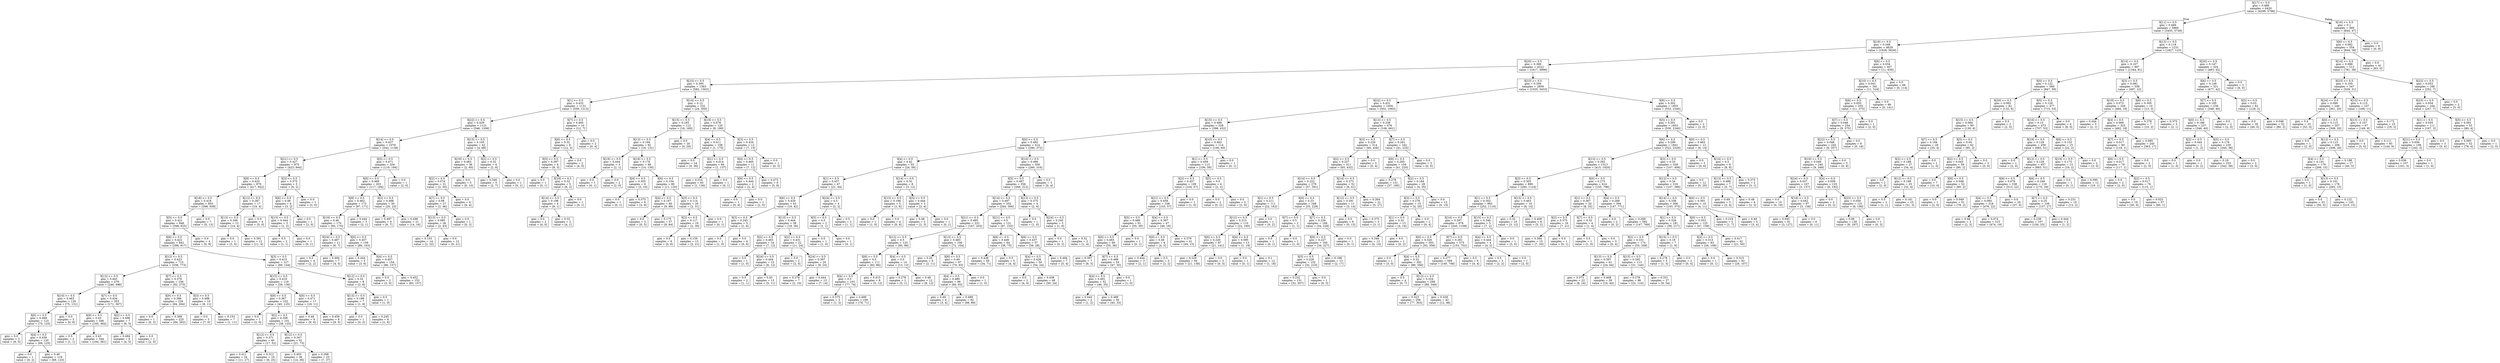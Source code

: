 digraph Tree {
node [shape=box] ;
0 [label="X[17] <= 0.5\ngini = 0.489\nsamples = 6420\nvalue = [4299, 5796]"] ;
1 [label="X[11] <= 0.5\ngini = 0.469\nsamples = 5860\nvalue = [3455, 5749]"] ;
0 -> 1 [labeldistance=2.5, labelangle=45, headlabel="True"] ;
2 [label="X[16] <= 0.5\ngini = 0.348\nsamples = 4629\nvalue = [1628, 5626]"] ;
1 -> 2 ;
3 [label="X[20] <= 0.5\ngini = 0.369\nsamples = 4222\nvalue = [1617, 4996]"] ;
2 -> 3 ;
4 [label="X[23] <= 0.5\ngini = 0.395\nsamples = 1363\nvalue = [582, 1563]"] ;
3 -> 4 ;
5 [label="X[1] <= 0.5\ngini = 0.432\nsamples = 1131\nvalue = [558, 1213]"] ;
4 -> 5 ;
6 [label="X[22] <= 0.5\ngini = 0.429\nsamples = 1121\nvalue = [546, 1206]"] ;
5 -> 6 ;
7 [label="X[14] <= 0.5\ngini = 0.437\nsamples = 1079\nvalue = [542, 1138]"] ;
6 -> 7 ;
8 [label="X[21] <= 0.5\ngini = 0.427\nsamples = 875\nvalue = [423, 944]"] ;
7 -> 8 ;
9 [label="X[8] <= 0.5\ngini = 0.425\nsamples = 870\nvalue = [417, 942]"] ;
8 -> 9 ;
10 [label="X[18] <= 0.5\ngini = 0.418\nsamples = 853\nvalue = [398, 938]"] ;
9 -> 10 ;
11 [label="X[5] <= 0.5\ngini = 0.421\nsamples = 846\nvalue = [398, 925]"] ;
10 -> 11 ;
12 [label="X[6] <= 0.5\ngini = 0.422\nsamples = 842\nvalue = [398, 917]"] ;
11 -> 12 ;
13 [label="X[12] <= 0.5\ngini = 0.423\nsamples = 715\nvalue = [338, 773]"] ;
12 -> 13 ;
14 [label="X[13] <= 0.5\ngini = 0.443\nsamples = 479\nvalue = [246, 498]"] ;
13 -> 14 ;
15 [label="X[10] <= 0.5\ngini = 0.463\nsamples = 126\nvalue = [75, 131]"] ;
14 -> 15 ;
16 [label="X[0] <= 0.5\ngini = 0.469\nsamples = 123\nvalue = [75, 125]"] ;
15 -> 16 ;
17 [label="gini = 0.0\nsamples = 3\nvalue = [6, 0]"] ;
16 -> 17 ;
18 [label="X[4] <= 0.5\ngini = 0.458\nsamples = 120\nvalue = [69, 125]"] ;
16 -> 18 ;
19 [label="gini = 0.0\nsamples = 1\nvalue = [0, 2]"] ;
18 -> 19 ;
20 [label="gini = 0.46\nsamples = 119\nvalue = [69, 123]"] ;
18 -> 20 ;
21 [label="gini = 0.0\nsamples = 3\nvalue = [0, 6]"] ;
15 -> 21 ;
22 [label="X[7] <= 0.5\ngini = 0.434\nsamples = 353\nvalue = [171, 367]"] ;
14 -> 22 ;
23 [label="X[9] <= 0.5\ngini = 0.43\nsamples = 346\nvalue = [165, 362]"] ;
22 -> 23 ;
24 [label="gini = 0.5\nsamples = 2\nvalue = [1, 1]"] ;
23 -> 24 ;
25 [label="gini = 0.43\nsamples = 344\nvalue = [164, 361]"] ;
23 -> 25 ;
26 [label="X[2] <= 0.5\ngini = 0.496\nsamples = 7\nvalue = [6, 5]"] ;
22 -> 26 ;
27 [label="gini = 0.494\nsamples = 6\nvalue = [4, 5]"] ;
26 -> 27 ;
28 [label="gini = 0.0\nsamples = 1\nvalue = [2, 0]"] ;
26 -> 28 ;
29 [label="X[7] <= 0.5\ngini = 0.376\nsamples = 236\nvalue = [92, 275]"] ;
13 -> 29 ;
30 [label="X[9] <= 0.5\ngini = 0.366\nsamples = 226\nvalue = [84, 264]"] ;
29 -> 30 ;
31 [label="gini = 0.0\nsamples = 1\nvalue = [0, 2]"] ;
30 -> 31 ;
32 [label="gini = 0.368\nsamples = 225\nvalue = [84, 262]"] ;
30 -> 32 ;
33 [label="X[3] <= 0.5\ngini = 0.488\nsamples = 10\nvalue = [8, 11]"] ;
29 -> 33 ;
34 [label="gini = 0.0\nsamples = 3\nvalue = [7, 0]"] ;
33 -> 34 ;
35 [label="gini = 0.153\nsamples = 7\nvalue = [1, 11]"] ;
33 -> 35 ;
36 [label="X[3] <= 0.5\ngini = 0.415\nsamples = 127\nvalue = [60, 144]"] ;
12 -> 36 ;
37 [label="X[15] <= 0.5\ngini = 0.419\nsamples = 119\nvalue = [58, 136]"] ;
36 -> 37 ;
38 [label="X[9] <= 0.5\ngini = 0.367\nsamples = 102\nvalue = [40, 125]"] ;
37 -> 38 ;
39 [label="gini = 0.0\nsamples = 1\nvalue = [2, 0]"] ;
38 -> 39 ;
40 [label="X[2] <= 0.5\ngini = 0.358\nsamples = 101\nvalue = [38, 125]"] ;
38 -> 40 ;
41 [label="X[12] <= 0.5\ngini = 0.371\nsamples = 40\nvalue = [17, 52]"] ;
40 -> 41 ;
42 [label="gini = 0.411\nsamples = 24\nvalue = [11, 27]"] ;
41 -> 42 ;
43 [label="gini = 0.312\nsamples = 16\nvalue = [6, 25]"] ;
41 -> 43 ;
44 [label="X[12] <= 0.5\ngini = 0.347\nsamples = 61\nvalue = [21, 73]"] ;
40 -> 44 ;
45 [label="gini = 0.403\nsamples = 36\nvalue = [14, 36]"] ;
44 -> 45 ;
46 [label="gini = 0.268\nsamples = 25\nvalue = [7, 37]"] ;
44 -> 46 ;
47 [label="X[0] <= 0.5\ngini = 0.471\nsamples = 17\nvalue = [18, 11]"] ;
37 -> 47 ;
48 [label="gini = 0.48\nsamples = 9\nvalue = [9, 6]"] ;
47 -> 48 ;
49 [label="gini = 0.459\nsamples = 8\nvalue = [9, 5]"] ;
47 -> 49 ;
50 [label="X[12] <= 0.5\ngini = 0.32\nsamples = 8\nvalue = [2, 8]"] ;
36 -> 50 ;
51 [label="X[13] <= 0.5\ngini = 0.198\nsamples = 7\nvalue = [1, 8]"] ;
50 -> 51 ;
52 [label="gini = 0.0\nsamples = 1\nvalue = [0, 2]"] ;
51 -> 52 ;
53 [label="gini = 0.245\nsamples = 6\nvalue = [1, 6]"] ;
51 -> 53 ;
54 [label="gini = 0.0\nsamples = 1\nvalue = [1, 0]"] ;
50 -> 54 ;
55 [label="gini = 0.0\nsamples = 4\nvalue = [0, 8]"] ;
11 -> 55 ;
56 [label="gini = 0.0\nsamples = 7\nvalue = [0, 13]"] ;
10 -> 56 ;
57 [label="X[12] <= 0.5\ngini = 0.287\nsamples = 17\nvalue = [19, 4]"] ;
9 -> 57 ;
58 [label="X[13] <= 0.5\ngini = 0.346\nsamples = 13\nvalue = [14, 4]"] ;
57 -> 58 ;
59 [label="gini = 0.0\nsamples = 1\nvalue = [3, 0]"] ;
58 -> 59 ;
60 [label="gini = 0.391\nsamples = 12\nvalue = [11, 4]"] ;
58 -> 60 ;
61 [label="gini = 0.0\nsamples = 4\nvalue = [5, 0]"] ;
57 -> 61 ;
62 [label="X[3] <= 0.5\ngini = 0.375\nsamples = 5\nvalue = [6, 2]"] ;
8 -> 62 ;
63 [label="X[6] <= 0.5\ngini = 0.48\nsamples = 4\nvalue = [3, 2]"] ;
62 -> 63 ;
64 [label="X[13] <= 0.5\ngini = 0.444\nsamples = 3\nvalue = [1, 2]"] ;
63 -> 64 ;
65 [label="gini = 0.5\nsamples = 2\nvalue = [1, 1]"] ;
64 -> 65 ;
66 [label="gini = 0.0\nsamples = 1\nvalue = [0, 1]"] ;
64 -> 66 ;
67 [label="gini = 0.0\nsamples = 1\nvalue = [2, 0]"] ;
63 -> 67 ;
68 [label="gini = 0.0\nsamples = 1\nvalue = [3, 0]"] ;
62 -> 68 ;
69 [label="X[5] <= 0.5\ngini = 0.471\nsamples = 204\nvalue = [119, 194]"] ;
7 -> 69 ;
70 [label="X[6] <= 0.5\ngini = 0.469\nsamples = 203\nvalue = [117, 194]"] ;
69 -> 70 ;
71 [label="X[8] <= 0.5\ngini = 0.462\nsamples = 173\nvalue = [97, 171]"] ;
70 -> 71 ;
72 [label="X[19] <= 0.5\ngini = 0.46\nsamples = 170\nvalue = [95, 170]"] ;
71 -> 72 ;
73 [label="X[24] <= 0.5\ngini = 0.497\nsamples = 11\nvalue = [6, 7]"] ;
72 -> 73 ;
74 [label="gini = 0.5\nsamples = 4\nvalue = [2, 2]"] ;
73 -> 74 ;
75 [label="gini = 0.494\nsamples = 7\nvalue = [4, 5]"] ;
73 -> 75 ;
76 [label="X[0] <= 0.5\ngini = 0.457\nsamples = 159\nvalue = [89, 163]"] ;
72 -> 76 ;
77 [label="gini = 0.444\nsamples = 5\nvalue = [3, 6]"] ;
76 -> 77 ;
78 [label="X[4] <= 0.5\ngini = 0.457\nsamples = 154\nvalue = [86, 157]"] ;
76 -> 78 ;
79 [label="gini = 0.0\nsamples = 2\nvalue = [3, 0]"] ;
78 -> 79 ;
80 [label="gini = 0.452\nsamples = 152\nvalue = [83, 157]"] ;
78 -> 80 ;
81 [label="gini = 0.444\nsamples = 3\nvalue = [2, 1]"] ;
71 -> 81 ;
82 [label="X[2] <= 0.5\ngini = 0.498\nsamples = 30\nvalue = [20, 23]"] ;
70 -> 82 ;
83 [label="gini = 0.497\nsamples = 9\nvalue = [6, 7]"] ;
82 -> 83 ;
84 [label="gini = 0.498\nsamples = 21\nvalue = [14, 16]"] ;
82 -> 84 ;
85 [label="gini = 0.0\nsamples = 1\nvalue = [2, 0]"] ;
69 -> 85 ;
86 [label="X[15] <= 0.5\ngini = 0.105\nsamples = 42\nvalue = [4, 68]"] ;
6 -> 86 ;
87 [label="X[19] <= 0.5\ngini = 0.062\nsamples = 36\nvalue = [2, 60]"] ;
86 -> 87 ;
88 [label="X[2] <= 0.5\ngini = 0.074\nsamples = 31\nvalue = [2, 50]"] ;
87 -> 88 ;
89 [label="X[7] <= 0.5\ngini = 0.08\nsamples = 27\nvalue = [2, 46]"] ;
88 -> 89 ;
90 [label="X[13] <= 0.5\ngini = 0.085\nsamples = 26\nvalue = [2, 43]"] ;
89 -> 90 ;
91 [label="gini = 0.153\nsamples = 14\nvalue = [2, 22]"] ;
90 -> 91 ;
92 [label="gini = 0.0\nsamples = 12\nvalue = [0, 21]"] ;
90 -> 92 ;
93 [label="gini = 0.0\nsamples = 1\nvalue = [0, 3]"] ;
89 -> 93 ;
94 [label="gini = 0.0\nsamples = 4\nvalue = [0, 4]"] ;
88 -> 94 ;
95 [label="gini = 0.0\nsamples = 5\nvalue = [0, 10]"] ;
87 -> 95 ;
96 [label="X[2] <= 0.5\ngini = 0.32\nsamples = 6\nvalue = [2, 8]"] ;
86 -> 96 ;
97 [label="gini = 0.346\nsamples = 5\nvalue = [2, 7]"] ;
96 -> 97 ;
98 [label="gini = 0.0\nsamples = 1\nvalue = [0, 1]"] ;
96 -> 98 ;
99 [label="X[7] <= 0.5\ngini = 0.465\nsamples = 10\nvalue = [12, 7]"] ;
5 -> 99 ;
100 [label="X[6] <= 0.5\ngini = 0.32\nsamples = 8\nvalue = [12, 3]"] ;
99 -> 100 ;
101 [label="X[5] <= 0.5\ngini = 0.397\nsamples = 6\nvalue = [8, 3]"] ;
100 -> 101 ;
102 [label="gini = 0.0\nsamples = 1\nvalue = [0, 1]"] ;
101 -> 102 ;
103 [label="X[18] <= 0.5\ngini = 0.32\nsamples = 5\nvalue = [8, 2]"] ;
101 -> 103 ;
104 [label="X[14] <= 0.5\ngini = 0.198\nsamples = 4\nvalue = [8, 1]"] ;
103 -> 104 ;
105 [label="gini = 0.0\nsamples = 2\nvalue = [4, 0]"] ;
104 -> 105 ;
106 [label="gini = 0.32\nsamples = 2\nvalue = [4, 1]"] ;
104 -> 106 ;
107 [label="gini = 0.0\nsamples = 1\nvalue = [0, 1]"] ;
103 -> 107 ;
108 [label="gini = 0.0\nsamples = 2\nvalue = [4, 0]"] ;
100 -> 108 ;
109 [label="gini = 0.0\nsamples = 2\nvalue = [0, 4]"] ;
99 -> 109 ;
110 [label="X[14] <= 0.5\ngini = 0.12\nsamples = 232\nvalue = [24, 350]"] ;
4 -> 110 ;
111 [label="X[15] <= 0.5\ngini = 0.165\nsamples = 112\nvalue = [16, 160]"] ;
110 -> 111 ;
112 [label="X[13] <= 0.5\ngini = 0.194\nsamples = 92\nvalue = [16, 131]"] ;
111 -> 112 ;
113 [label="X[19] <= 0.5\ngini = 0.444\nsamples = 3\nvalue = [2, 1]"] ;
112 -> 113 ;
114 [label="gini = 0.0\nsamples = 1\nvalue = [0, 1]"] ;
113 -> 114 ;
115 [label="gini = 0.0\nsamples = 2\nvalue = [2, 0]"] ;
113 -> 115 ;
116 [label="X[18] <= 0.5\ngini = 0.176\nsamples = 89\nvalue = [14, 130]"] ;
112 -> 116 ;
117 [label="X[4] <= 0.5\ngini = 0.355\nsamples = 9\nvalue = [3, 10]"] ;
116 -> 117 ;
118 [label="gini = 0.0\nsamples = 1\nvalue = [0, 1]"] ;
117 -> 118 ;
119 [label="gini = 0.375\nsamples = 8\nvalue = [3, 9]"] ;
117 -> 119 ;
120 [label="X[6] <= 0.5\ngini = 0.154\nsamples = 80\nvalue = [11, 120]"] ;
116 -> 120 ;
121 [label="X[4] <= 0.5\ngini = 0.167\nsamples = 60\nvalue = [9, 89]"] ;
120 -> 121 ;
122 [label="gini = 0.0\nsamples = 3\nvalue = [0, 5]"] ;
121 -> 122 ;
123 [label="gini = 0.175\nsamples = 57\nvalue = [9, 84]"] ;
121 -> 123 ;
124 [label="X[3] <= 0.5\ngini = 0.114\nsamples = 20\nvalue = [2, 31]"] ;
120 -> 124 ;
125 [label="X[2] <= 0.5\ngini = 0.117\nsamples = 19\nvalue = [2, 30]"] ;
124 -> 125 ;
126 [label="gini = 0.0\nsamples = 6\nvalue = [0, 9]"] ;
125 -> 126 ;
127 [label="gini = 0.159\nsamples = 13\nvalue = [2, 21]"] ;
125 -> 127 ;
128 [label="gini = 0.0\nsamples = 1\nvalue = [0, 1]"] ;
124 -> 128 ;
129 [label="gini = 0.0\nsamples = 20\nvalue = [0, 29]"] ;
111 -> 129 ;
130 [label="X[19] <= 0.5\ngini = 0.078\nsamples = 120\nvalue = [8, 190]"] ;
110 -> 130 ;
131 [label="X[4] <= 0.5\ngini = 0.011\nsamples = 108\nvalue = [1, 175]"] ;
130 -> 131 ;
132 [label="gini = 0.0\nsamples = 24\nvalue = [0, 38]"] ;
131 -> 132 ;
133 [label="X[1] <= 0.5\ngini = 0.014\nsamples = 84\nvalue = [1, 137]"] ;
131 -> 133 ;
134 [label="gini = 0.014\nsamples = 83\nvalue = [1, 136]"] ;
133 -> 134 ;
135 [label="gini = 0.0\nsamples = 1\nvalue = [0, 1]"] ;
133 -> 135 ;
136 [label="X[3] <= 0.5\ngini = 0.434\nsamples = 12\nvalue = [7, 15]"] ;
130 -> 136 ;
137 [label="X[4] <= 0.5\ngini = 0.465\nsamples = 11\nvalue = [7, 12]"] ;
136 -> 137 ;
138 [label="X[8] <= 0.5\ngini = 0.444\nsamples = 2\nvalue = [2, 4]"] ;
137 -> 138 ;
139 [label="gini = 0.0\nsamples = 1\nvalue = [0, 4]"] ;
138 -> 139 ;
140 [label="gini = 0.0\nsamples = 1\nvalue = [2, 0]"] ;
138 -> 140 ;
141 [label="gini = 0.473\nsamples = 9\nvalue = [5, 8]"] ;
137 -> 141 ;
142 [label="gini = 0.0\nsamples = 1\nvalue = [0, 3]"] ;
136 -> 142 ;
143 [label="X[23] <= 0.5\ngini = 0.356\nsamples = 2859\nvalue = [1035, 3433]"] ;
3 -> 143 ;
144 [label="X[22] <= 0.5\ngini = 0.431\nsamples = 1004\nvalue = [502, 1093]"] ;
143 -> 144 ;
145 [label="X[15] <= 0.5\ngini = 0.499\nsamples = 528\nvalue = [396, 432]"] ;
144 -> 145 ;
146 [label="X[0] <= 0.5\ngini = 0.492\nsamples = 414\nvalue = [290, 372]"] ;
145 -> 146 ;
147 [label="X[4] <= 0.5\ngini = 0.42\nsamples = 55\nvalue = [24, 56]"] ;
146 -> 147 ;
148 [label="X[1] <= 0.5\ngini = 0.437\nsamples = 47\nvalue = [21, 44]"] ;
147 -> 148 ;
149 [label="X[6] <= 0.5\ngini = 0.429\nsamples = 43\nvalue = [19, 42]"] ;
148 -> 149 ;
150 [label="X[3] <= 0.5\ngini = 0.245\nsamples = 5\nvalue = [1, 6]"] ;
149 -> 150 ;
151 [label="gini = 0.0\nsamples = 1\nvalue = [1, 0]"] ;
150 -> 151 ;
152 [label="gini = 0.0\nsamples = 4\nvalue = [0, 6]"] ;
150 -> 152 ;
153 [label="X[13] <= 0.5\ngini = 0.444\nsamples = 38\nvalue = [18, 36]"] ;
149 -> 153 ;
154 [label="X[2] <= 0.5\ngini = 0.465\nsamples = 16\nvalue = [7, 12]"] ;
153 -> 154 ;
155 [label="gini = 0.0\nsamples = 1\nvalue = [1, 0]"] ;
154 -> 155 ;
156 [label="X[24] <= 0.5\ngini = 0.444\nsamples = 15\nvalue = [6, 12]"] ;
154 -> 156 ;
157 [label="gini = 0.5\nsamples = 2\nvalue = [1, 1]"] ;
156 -> 157 ;
158 [label="gini = 0.43\nsamples = 13\nvalue = [5, 11]"] ;
156 -> 158 ;
159 [label="X[2] <= 0.5\ngini = 0.431\nsamples = 22\nvalue = [11, 24]"] ;
153 -> 159 ;
160 [label="gini = 0.0\nsamples = 2\nvalue = [2, 0]"] ;
159 -> 160 ;
161 [label="X[24] <= 0.5\ngini = 0.397\nsamples = 20\nvalue = [9, 24]"] ;
159 -> 161 ;
162 [label="gini = 0.278\nsamples = 7\nvalue = [2, 10]"] ;
161 -> 162 ;
163 [label="gini = 0.444\nsamples = 13\nvalue = [7, 14]"] ;
161 -> 163 ;
164 [label="X[24] <= 0.5\ngini = 0.5\nsamples = 4\nvalue = [2, 2]"] ;
148 -> 164 ;
165 [label="X[5] <= 0.5\ngini = 0.5\nsamples = 2\nvalue = [1, 1]"] ;
164 -> 165 ;
166 [label="gini = 0.0\nsamples = 1\nvalue = [1, 0]"] ;
165 -> 166 ;
167 [label="gini = 0.0\nsamples = 1\nvalue = [0, 1]"] ;
165 -> 167 ;
168 [label="gini = 0.5\nsamples = 2\nvalue = [1, 1]"] ;
164 -> 168 ;
169 [label="X[14] <= 0.5\ngini = 0.32\nsamples = 8\nvalue = [3, 12]"] ;
147 -> 169 ;
170 [label="X[13] <= 0.5\ngini = 0.198\nsamples = 5\nvalue = [1, 8]"] ;
169 -> 170 ;
171 [label="gini = 0.0\nsamples = 1\nvalue = [1, 0]"] ;
170 -> 171 ;
172 [label="gini = 0.0\nsamples = 4\nvalue = [0, 8]"] ;
170 -> 172 ;
173 [label="X[3] <= 0.5\ngini = 0.444\nsamples = 3\nvalue = [2, 4]"] ;
169 -> 173 ;
174 [label="gini = 0.48\nsamples = 2\nvalue = [2, 3]"] ;
173 -> 174 ;
175 [label="gini = 0.0\nsamples = 1\nvalue = [0, 1]"] ;
173 -> 175 ;
176 [label="X[10] <= 0.5\ngini = 0.496\nsamples = 359\nvalue = [266, 316]"] ;
146 -> 176 ;
177 [label="X[5] <= 0.5\ngini = 0.497\nsamples = 356\nvalue = [266, 312]"] ;
176 -> 177 ;
178 [label="X[14] <= 0.5\ngini = 0.497\nsamples = 352\nvalue = [264, 306]"] ;
177 -> 178 ;
179 [label="X[21] <= 0.5\ngini = 0.495\nsamples = 231\nvalue = [167, 203]"] ;
178 -> 179 ;
180 [label="X[12] <= 0.5\ngini = 0.5\nsamples = 125\nvalue = [95, 99]"] ;
179 -> 180 ;
181 [label="X[6] <= 0.5\ngini = 0.5\nsamples = 111\nvalue = [82, 86]"] ;
180 -> 181 ;
182 [label="X[4] <= 0.5\ngini = 0.5\nsamples = 103\nvalue = [77, 74]"] ;
181 -> 182 ;
183 [label="gini = 0.375\nsamples = 3\nvalue = [1, 3]"] ;
182 -> 183 ;
184 [label="gini = 0.499\nsamples = 100\nvalue = [76, 71]"] ;
182 -> 184 ;
185 [label="gini = 0.415\nsamples = 8\nvalue = [5, 12]"] ;
181 -> 185 ;
186 [label="X[4] <= 0.5\ngini = 0.5\nsamples = 14\nvalue = [13, 13]"] ;
180 -> 186 ;
187 [label="gini = 0.278\nsamples = 2\nvalue = [5, 1]"] ;
186 -> 187 ;
188 [label="gini = 0.48\nsamples = 12\nvalue = [8, 12]"] ;
186 -> 188 ;
189 [label="X[13] <= 0.5\ngini = 0.483\nsamples = 106\nvalue = [72, 104]"] ;
179 -> 189 ;
190 [label="gini = 0.26\nsamples = 9\nvalue = [2, 11]"] ;
189 -> 190 ;
191 [label="X[8] <= 0.5\ngini = 0.49\nsamples = 97\nvalue = [70, 93]"] ;
189 -> 191 ;
192 [label="X[4] <= 0.5\ngini = 0.489\nsamples = 96\nvalue = [69, 93]"] ;
191 -> 192 ;
193 [label="gini = 0.49\nsamples = 4\nvalue = [3, 4]"] ;
192 -> 193 ;
194 [label="gini = 0.489\nsamples = 92\nvalue = [66, 89]"] ;
192 -> 194 ;
195 [label="gini = 0.0\nsamples = 1\nvalue = [1, 0]"] ;
191 -> 195 ;
196 [label="X[21] <= 0.5\ngini = 0.5\nsamples = 121\nvalue = [97, 103]"] ;
178 -> 196 ;
197 [label="X[6] <= 0.5\ngini = 0.446\nsamples = 64\nvalue = [38, 75]"] ;
196 -> 197 ;
198 [label="gini = 0.438\nsamples = 59\nvalue = [34, 71]"] ;
197 -> 198 ;
199 [label="gini = 0.5\nsamples = 5\nvalue = [4, 4]"] ;
197 -> 199 ;
200 [label="X[6] <= 0.5\ngini = 0.437\nsamples = 57\nvalue = [59, 28]"] ;
196 -> 200 ;
201 [label="X[4] <= 0.5\ngini = 0.426\nsamples = 50\nvalue = [54, 24]"] ;
200 -> 201 ;
202 [label="gini = 0.0\nsamples = 2\nvalue = [4, 0]"] ;
201 -> 202 ;
203 [label="gini = 0.438\nsamples = 48\nvalue = [50, 24]"] ;
201 -> 203 ;
204 [label="gini = 0.494\nsamples = 7\nvalue = [5, 4]"] ;
200 -> 204 ;
205 [label="X[13] <= 0.5\ngini = 0.375\nsamples = 4\nvalue = [2, 6]"] ;
177 -> 205 ;
206 [label="gini = 0.0\nsamples = 1\nvalue = [1, 0]"] ;
205 -> 206 ;
207 [label="X[24] <= 0.5\ngini = 0.245\nsamples = 3\nvalue = [1, 6]"] ;
205 -> 207 ;
208 [label="gini = 0.0\nsamples = 1\nvalue = [0, 2]"] ;
207 -> 208 ;
209 [label="gini = 0.32\nsamples = 2\nvalue = [1, 4]"] ;
207 -> 209 ;
210 [label="gini = 0.0\nsamples = 3\nvalue = [0, 4]"] ;
176 -> 210 ;
211 [label="X[10] <= 0.5\ngini = 0.462\nsamples = 114\nvalue = [106, 60]"] ;
145 -> 211 ;
212 [label="X[1] <= 0.5\ngini = 0.459\nsamples = 113\nvalue = [106, 59]"] ;
211 -> 212 ;
213 [label="X[3] <= 0.5\ngini = 0.457\nsamples = 109\nvalue = [104, 57]"] ;
212 -> 213 ;
214 [label="X[21] <= 0.5\ngini = 0.459\nsamples = 108\nvalue = [103, 57]"] ;
213 -> 214 ;
215 [label="X[5] <= 0.5\ngini = 0.486\nsamples = 61\nvalue = [55, 39]"] ;
214 -> 215 ;
216 [label="X[0] <= 0.5\ngini = 0.483\nsamples = 60\nvalue = [55, 38]"] ;
215 -> 216 ;
217 [label="gini = 0.397\nsamples = 7\nvalue = [8, 3]"] ;
216 -> 217 ;
218 [label="X[7] <= 0.5\ngini = 0.489\nsamples = 53\nvalue = [47, 35]"] ;
216 -> 218 ;
219 [label="X[4] <= 0.5\ngini = 0.491\nsamples = 52\nvalue = [46, 35]"] ;
218 -> 219 ;
220 [label="gini = 0.444\nsamples = 2\nvalue = [1, 2]"] ;
219 -> 220 ;
221 [label="gini = 0.488\nsamples = 50\nvalue = [45, 33]"] ;
219 -> 221 ;
222 [label="gini = 0.0\nsamples = 1\nvalue = [1, 0]"] ;
218 -> 222 ;
223 [label="gini = 0.0\nsamples = 1\nvalue = [0, 1]"] ;
215 -> 223 ;
224 [label="X[4] <= 0.5\ngini = 0.397\nsamples = 47\nvalue = [48, 18]"] ;
214 -> 224 ;
225 [label="X[0] <= 0.5\ngini = 0.49\nsamples = 6\nvalue = [4, 3]"] ;
224 -> 225 ;
226 [label="gini = 0.444\nsamples = 3\nvalue = [2, 1]"] ;
225 -> 226 ;
227 [label="gini = 0.5\nsamples = 3\nvalue = [2, 2]"] ;
225 -> 227 ;
228 [label="gini = 0.379\nsamples = 41\nvalue = [44, 15]"] ;
224 -> 228 ;
229 [label="gini = 0.0\nsamples = 1\nvalue = [1, 0]"] ;
213 -> 229 ;
230 [label="X[5] <= 0.5\ngini = 0.5\nsamples = 4\nvalue = [2, 2]"] ;
212 -> 230 ;
231 [label="gini = 0.0\nsamples = 2\nvalue = [0, 2]"] ;
230 -> 231 ;
232 [label="gini = 0.0\nsamples = 2\nvalue = [2, 0]"] ;
230 -> 232 ;
233 [label="gini = 0.0\nsamples = 1\nvalue = [0, 1]"] ;
211 -> 233 ;
234 [label="X[13] <= 0.5\ngini = 0.238\nsamples = 476\nvalue = [106, 661]"] ;
144 -> 234 ;
235 [label="X[3] <= 0.5\ngini = 0.226\nsamples = 314\nvalue = [65, 436]"] ;
234 -> 235 ;
236 [label="X[2] <= 0.5\ngini = 0.227\nsamples = 311\nvalue = [65, 432]"] ;
235 -> 236 ;
237 [label="X[14] <= 0.5\ngini = 0.222\nsamples = 279\nvalue = [57, 391]"] ;
236 -> 237 ;
238 [label="X[1] <= 0.5\ngini = 0.211\nsamples = 111\nvalue = [22, 162]"] ;
237 -> 238 ;
239 [label="X[12] <= 0.5\ngini = 0.213\nsamples = 110\nvalue = [22, 160]"] ;
238 -> 239 ;
240 [label="X[6] <= 0.5\ngini = 0.226\nsamples = 97\nvalue = [21, 141]"] ;
239 -> 240 ;
241 [label="gini = 0.229\nsamples = 94\nvalue = [21, 138]"] ;
240 -> 241 ;
242 [label="gini = 0.0\nsamples = 3\nvalue = [0, 3]"] ;
240 -> 242 ;
243 [label="X[4] <= 0.5\ngini = 0.095\nsamples = 13\nvalue = [1, 19]"] ;
239 -> 243 ;
244 [label="gini = 0.0\nsamples = 1\nvalue = [0, 1]"] ;
243 -> 244 ;
245 [label="gini = 0.1\nsamples = 12\nvalue = [1, 18]"] ;
243 -> 245 ;
246 [label="gini = 0.0\nsamples = 1\nvalue = [0, 2]"] ;
238 -> 246 ;
247 [label="X[0] <= 0.5\ngini = 0.23\nsamples = 168\nvalue = [35, 229]"] ;
237 -> 247 ;
248 [label="X[7] <= 0.5\ngini = 0.5\nsamples = 2\nvalue = [1, 1]"] ;
247 -> 248 ;
249 [label="gini = 0.0\nsamples = 1\nvalue = [0, 1]"] ;
248 -> 249 ;
250 [label="gini = 0.0\nsamples = 1\nvalue = [1, 0]"] ;
248 -> 250 ;
251 [label="X[7] <= 0.5\ngini = 0.226\nsamples = 166\nvalue = [34, 228]"] ;
247 -> 251 ;
252 [label="X[6] <= 0.5\ngini = 0.227\nsamples = 165\nvalue = [34, 227]"] ;
251 -> 252 ;
253 [label="X[5] <= 0.5\ngini = 0.229\nsamples = 152\nvalue = [32, 210]"] ;
252 -> 253 ;
254 [label="gini = 0.232\nsamples = 151\nvalue = [32, 207]"] ;
253 -> 254 ;
255 [label="gini = 0.0\nsamples = 1\nvalue = [0, 3]"] ;
253 -> 255 ;
256 [label="gini = 0.188\nsamples = 13\nvalue = [2, 17]"] ;
252 -> 256 ;
257 [label="gini = 0.0\nsamples = 1\nvalue = [0, 1]"] ;
251 -> 257 ;
258 [label="X[14] <= 0.5\ngini = 0.273\nsamples = 32\nvalue = [8, 41]"] ;
236 -> 258 ;
259 [label="X[12] <= 0.5\ngini = 0.291\nsamples = 11\nvalue = [3, 14]"] ;
258 -> 259 ;
260 [label="gini = 0.0\nsamples = 8\nvalue = [0, 13]"] ;
259 -> 260 ;
261 [label="gini = 0.375\nsamples = 3\nvalue = [3, 1]"] ;
259 -> 261 ;
262 [label="gini = 0.264\nsamples = 21\nvalue = [5, 27]"] ;
258 -> 262 ;
263 [label="gini = 0.0\nsamples = 3\nvalue = [0, 4]"] ;
235 -> 263 ;
264 [label="X[7] <= 0.5\ngini = 0.261\nsamples = 162\nvalue = [41, 225]"] ;
234 -> 264 ;
265 [label="X[6] <= 0.5\ngini = 0.265\nsamples = 159\nvalue = [41, 220]"] ;
264 -> 265 ;
266 [label="gini = 0.278\nsamples = 131\nvalue = [37, 185]"] ;
265 -> 266 ;
267 [label="X[2] <= 0.5\ngini = 0.184\nsamples = 28\nvalue = [4, 35]"] ;
265 -> 267 ;
268 [label="X[3] <= 0.5\ngini = 0.278\nsamples = 15\nvalue = [4, 20]"] ;
267 -> 268 ;
269 [label="X[1] <= 0.5\ngini = 0.32\nsamples = 13\nvalue = [4, 16]"] ;
268 -> 269 ;
270 [label="gini = 0.346\nsamples = 12\nvalue = [4, 14]"] ;
269 -> 270 ;
271 [label="gini = 0.0\nsamples = 1\nvalue = [0, 2]"] ;
269 -> 271 ;
272 [label="gini = 0.0\nsamples = 2\nvalue = [0, 4]"] ;
268 -> 272 ;
273 [label="gini = 0.0\nsamples = 13\nvalue = [0, 15]"] ;
267 -> 273 ;
274 [label="gini = 0.0\nsamples = 3\nvalue = [0, 5]"] ;
264 -> 274 ;
275 [label="X[8] <= 0.5\ngini = 0.302\nsamples = 1855\nvalue = [533, 2340]"] ;
143 -> 275 ;
276 [label="X[5] <= 0.5\ngini = 0.301\nsamples = 1853\nvalue = [530, 2340]"] ;
275 -> 276 ;
277 [label="X[6] <= 0.5\ngini = 0.299\nsamples = 1841\nvalue = [522, 2326]"] ;
276 -> 277 ;
278 [label="X[13] <= 0.5\ngini = 0.292\nsamples = 1513\nvalue = [415, 1920]"] ;
277 -> 278 ;
279 [label="X[3] <= 0.5\ngini = 0.305\nsamples = 899\nvalue = [260, 1124]"] ;
278 -> 279 ;
280 [label="X[1] <= 0.5\ngini = 0.302\nsamples = 883\nvalue = [252, 1110]"] ;
279 -> 280 ;
281 [label="X[14] <= 0.5\ngini = 0.297\nsamples = 878\nvalue = [245, 1108]"] ;
280 -> 281 ;
282 [label="X[0] <= 0.5\ngini = 0.326\nsamples = 303\nvalue = [92, 356]"] ;
281 -> 282 ;
283 [label="gini = 0.0\nsamples = 1\nvalue = [3, 0]"] ;
282 -> 283 ;
284 [label="X[4] <= 0.5\ngini = 0.32\nsamples = 302\nvalue = [89, 356]"] ;
282 -> 284 ;
285 [label="gini = 0.0\nsamples = 4\nvalue = [0, 7]"] ;
284 -> 285 ;
286 [label="X[12] <= 0.5\ngini = 0.324\nsamples = 298\nvalue = [89, 349]"] ;
284 -> 286 ;
287 [label="gini = 0.323\nsamples = 256\nvalue = [77, 303]"] ;
286 -> 287 ;
288 [label="gini = 0.328\nsamples = 42\nvalue = [12, 46]"] ;
286 -> 288 ;
289 [label="X[7] <= 0.5\ngini = 0.281\nsamples = 575\nvalue = [153, 752]"] ;
281 -> 289 ;
290 [label="gini = 0.277\nsamples = 569\nvalue = [149, 748]"] ;
289 -> 290 ;
291 [label="gini = 0.5\nsamples = 6\nvalue = [4, 4]"] ;
289 -> 291 ;
292 [label="X[15] <= 0.5\ngini = 0.346\nsamples = 5\nvalue = [7, 2]"] ;
280 -> 292 ;
293 [label="X[4] <= 0.5\ngini = 0.444\nsamples = 4\nvalue = [4, 2]"] ;
292 -> 293 ;
294 [label="gini = 0.5\nsamples = 3\nvalue = [2, 2]"] ;
293 -> 294 ;
295 [label="gini = 0.0\nsamples = 1\nvalue = [2, 0]"] ;
293 -> 295 ;
296 [label="gini = 0.0\nsamples = 1\nvalue = [3, 0]"] ;
292 -> 296 ;
297 [label="X[15] <= 0.5\ngini = 0.463\nsamples = 16\nvalue = [8, 14]"] ;
279 -> 297 ;
298 [label="gini = 0.32\nsamples = 10\nvalue = [3, 12]"] ;
297 -> 298 ;
299 [label="gini = 0.408\nsamples = 6\nvalue = [5, 2]"] ;
297 -> 299 ;
300 [label="X[0] <= 0.5\ngini = 0.273\nsamples = 614\nvalue = [155, 796]"] ;
278 -> 300 ;
301 [label="X[1] <= 0.5\ngini = 0.367\nsamples = 20\nvalue = [8, 25]"] ;
300 -> 301 ;
302 [label="X[2] <= 0.5\ngini = 0.375\nsamples = 16\nvalue = [7, 21]"] ;
301 -> 302 ;
303 [label="gini = 0.384\nsamples = 15\nvalue = [7, 20]"] ;
302 -> 303 ;
304 [label="gini = 0.0\nsamples = 1\nvalue = [0, 1]"] ;
302 -> 304 ;
305 [label="X[7] <= 0.5\ngini = 0.32\nsamples = 4\nvalue = [1, 4]"] ;
301 -> 305 ;
306 [label="gini = 0.0\nsamples = 1\nvalue = [1, 0]"] ;
305 -> 306 ;
307 [label="gini = 0.0\nsamples = 3\nvalue = [0, 4]"] ;
305 -> 307 ;
308 [label="X[4] <= 0.5\ngini = 0.269\nsamples = 594\nvalue = [147, 771]"] ;
300 -> 308 ;
309 [label="gini = 0.0\nsamples = 2\nvalue = [0, 2]"] ;
308 -> 309 ;
310 [label="gini = 0.269\nsamples = 592\nvalue = [147, 769]"] ;
308 -> 310 ;
311 [label="X[3] <= 0.5\ngini = 0.33\nsamples = 328\nvalue = [107, 406]"] ;
277 -> 311 ;
312 [label="X[12] <= 0.5\ngini = 0.34\nsamples = 316\nvalue = [107, 386]"] ;
311 -> 312 ;
313 [label="X[14] <= 0.5\ngini = 0.338\nsamples = 306\nvalue = [103, 375]"] ;
312 -> 313 ;
314 [label="X[1] <= 0.5\ngini = 0.326\nsamples = 181\nvalue = [56, 217]"] ;
313 -> 314 ;
315 [label="X[2] <= 0.5\ngini = 0.331\nsamples = 174\nvalue = [55, 208]"] ;
314 -> 315 ;
316 [label="X[13] <= 0.5\ngini = 0.397\nsamples = 61\nvalue = [24, 64]"] ;
315 -> 316 ;
317 [label="gini = 0.375\nsamples = 22\nvalue = [8, 24]"] ;
316 -> 317 ;
318 [label="gini = 0.408\nsamples = 39\nvalue = [16, 40]"] ;
316 -> 318 ;
319 [label="X[15] <= 0.5\ngini = 0.292\nsamples = 113\nvalue = [31, 144]"] ;
315 -> 319 ;
320 [label="gini = 0.278\nsamples = 86\nvalue = [22, 110]"] ;
319 -> 320 ;
321 [label="gini = 0.331\nsamples = 27\nvalue = [9, 34]"] ;
319 -> 321 ;
322 [label="X[15] <= 0.5\ngini = 0.18\nsamples = 7\nvalue = [1, 9]"] ;
314 -> 322 ;
323 [label="gini = 0.278\nsamples = 5\nvalue = [1, 5]"] ;
322 -> 323 ;
324 [label="gini = 0.0\nsamples = 2\nvalue = [0, 4]"] ;
322 -> 324 ;
325 [label="X[0] <= 0.5\ngini = 0.353\nsamples = 125\nvalue = [47, 158]"] ;
313 -> 325 ;
326 [label="X[2] <= 0.5\ngini = 0.313\nsamples = 83\nvalue = [26, 108]"] ;
325 -> 326 ;
327 [label="gini = 0.0\nsamples = 1\nvalue = [0, 1]"] ;
326 -> 327 ;
328 [label="gini = 0.315\nsamples = 82\nvalue = [26, 107]"] ;
326 -> 328 ;
329 [label="gini = 0.417\nsamples = 42\nvalue = [21, 50]"] ;
325 -> 329 ;
330 [label="X[0] <= 0.5\ngini = 0.391\nsamples = 10\nvalue = [4, 11]"] ;
312 -> 330 ;
331 [label="gini = 0.219\nsamples = 5\nvalue = [1, 7]"] ;
330 -> 331 ;
332 [label="gini = 0.49\nsamples = 5\nvalue = [3, 4]"] ;
330 -> 332 ;
333 [label="gini = 0.0\nsamples = 12\nvalue = [0, 20]"] ;
311 -> 333 ;
334 [label="X[0] <= 0.5\ngini = 0.463\nsamples = 12\nvalue = [8, 14]"] ;
276 -> 334 ;
335 [label="gini = 0.0\nsamples = 3\nvalue = [0, 6]"] ;
334 -> 335 ;
336 [label="X[14] <= 0.5\ngini = 0.5\nsamples = 9\nvalue = [8, 8]"] ;
334 -> 336 ;
337 [label="X[13] <= 0.5\ngini = 0.486\nsamples = 7\nvalue = [5, 7]"] ;
336 -> 337 ;
338 [label="gini = 0.49\nsamples = 3\nvalue = [3, 4]"] ;
337 -> 338 ;
339 [label="gini = 0.48\nsamples = 4\nvalue = [2, 3]"] ;
337 -> 339 ;
340 [label="gini = 0.375\nsamples = 2\nvalue = [3, 1]"] ;
336 -> 340 ;
341 [label="gini = 0.0\nsamples = 2\nvalue = [3, 0]"] ;
275 -> 341 ;
342 [label="X[6] <= 0.5\ngini = 0.034\nsamples = 407\nvalue = [11, 630]"] ;
2 -> 342 ;
343 [label="X[10] <= 0.5\ngini = 0.041\nsamples = 341\nvalue = [11, 516]"] ;
342 -> 343 ;
344 [label="X[8] <= 0.5\ngini = 0.055\nsamples = 255\nvalue = [11, 375]"] ;
343 -> 344 ;
345 [label="X[7] <= 0.5\ngini = 0.046\nsamples = 254\nvalue = [9, 375]"] ;
344 -> 345 ;
346 [label="X[22] <= 0.5\ngini = 0.048\nsamples = 245\nvalue = [9, 357]"] ;
345 -> 346 ;
347 [label="X[19] <= 0.5\ngini = 0.049\nsamples = 240\nvalue = [9, 349]"] ;
346 -> 347 ;
348 [label="X[24] <= 0.5\ngini = 0.037\nsamples = 107\nvalue = [3, 157]"] ;
347 -> 348 ;
349 [label="gini = 0.0\nsamples = 10\nvalue = [0, 19]"] ;
348 -> 349 ;
350 [label="X[18] <= 0.5\ngini = 0.042\nsamples = 97\nvalue = [3, 138]"] ;
348 -> 350 ;
351 [label="gini = 0.045\nsamples = 91\nvalue = [3, 127]"] ;
350 -> 351 ;
352 [label="gini = 0.0\nsamples = 6\nvalue = [0, 11]"] ;
350 -> 352 ;
353 [label="X[4] <= 0.5\ngini = 0.059\nsamples = 133\nvalue = [6, 192]"] ;
347 -> 353 ;
354 [label="gini = 0.0\nsamples = 2\nvalue = [0, 2]"] ;
353 -> 354 ;
355 [label="X[23] <= 0.5\ngini = 0.059\nsamples = 131\nvalue = [6, 190]"] ;
353 -> 355 ;
356 [label="gini = 0.06\nsamples = 130\nvalue = [6, 187]"] ;
355 -> 356 ;
357 [label="gini = 0.0\nsamples = 1\nvalue = [0, 3]"] ;
355 -> 357 ;
358 [label="gini = 0.0\nsamples = 5\nvalue = [0, 8]"] ;
346 -> 358 ;
359 [label="gini = 0.0\nsamples = 9\nvalue = [0, 18]"] ;
345 -> 359 ;
360 [label="gini = 0.0\nsamples = 1\nvalue = [2, 0]"] ;
344 -> 360 ;
361 [label="gini = 0.0\nsamples = 86\nvalue = [0, 141]"] ;
343 -> 361 ;
362 [label="gini = 0.0\nsamples = 66\nvalue = [0, 114]"] ;
342 -> 362 ;
363 [label="X[13] <= 0.5\ngini = 0.118\nsamples = 1231\nvalue = [1827, 123]"] ;
1 -> 363 ;
364 [label="X[14] <= 0.5\ngini = 0.107\nsamples = 907\nvalue = [1344, 81]"] ;
363 -> 364 ;
365 [label="X[0] <= 0.5\ngini = 0.122\nsamples = 569\nvalue = [847, 59]"] ;
364 -> 365 ;
366 [label="X[20] <= 0.5\ngini = 0.083\nsamples = 92\nvalue = [132, 6]"] ;
365 -> 366 ;
367 [label="X[15] <= 0.5\ngini = 0.084\nsamples = 90\nvalue = [130, 6]"] ;
366 -> 367 ;
368 [label="X[7] <= 0.5\ngini = 0.184\nsamples = 28\nvalue = [35, 4]"] ;
367 -> 368 ;
369 [label="X[2] <= 0.5\ngini = 0.188\nsamples = 27\nvalue = [34, 4]"] ;
368 -> 369 ;
370 [label="gini = 0.0\nsamples = 2\nvalue = [2, 0]"] ;
369 -> 370 ;
371 [label="X[12] <= 0.5\ngini = 0.198\nsamples = 25\nvalue = [32, 4]"] ;
369 -> 371 ;
372 [label="gini = 0.5\nsamples = 2\nvalue = [1, 1]"] ;
371 -> 372 ;
373 [label="gini = 0.161\nsamples = 23\nvalue = [31, 3]"] ;
371 -> 373 ;
374 [label="gini = 0.0\nsamples = 1\nvalue = [1, 0]"] ;
368 -> 374 ;
375 [label="X[5] <= 0.5\ngini = 0.04\nsamples = 62\nvalue = [95, 2]"] ;
367 -> 375 ;
376 [label="X[2] <= 0.5\ngini = 0.043\nsamples = 59\nvalue = [90, 2]"] ;
375 -> 376 ;
377 [label="gini = 0.0\nsamples = 7\nvalue = [10, 0]"] ;
376 -> 377 ;
378 [label="X[6] <= 0.5\ngini = 0.048\nsamples = 52\nvalue = [80, 2]"] ;
376 -> 378 ;
379 [label="gini = 0.0\nsamples = 1\nvalue = [2, 0]"] ;
378 -> 379 ;
380 [label="gini = 0.049\nsamples = 51\nvalue = [78, 2]"] ;
378 -> 380 ;
381 [label="gini = 0.0\nsamples = 3\nvalue = [5, 0]"] ;
375 -> 381 ;
382 [label="gini = 0.0\nsamples = 2\nvalue = [2, 0]"] ;
366 -> 382 ;
383 [label="X[5] <= 0.5\ngini = 0.128\nsamples = 477\nvalue = [715, 53]"] ;
365 -> 383 ;
384 [label="X[16] <= 0.5\ngini = 0.13\nsamples = 473\nvalue = [707, 53]"] ;
383 -> 384 ;
385 [label="X[19] <= 0.5\ngini = 0.129\nsamples = 458\nvalue = [685, 51]"] ;
384 -> 385 ;
386 [label="gini = 0.0\nsamples = 1\nvalue = [2, 0]"] ;
385 -> 386 ;
387 [label="X[12] <= 0.5\ngini = 0.129\nsamples = 457\nvalue = [683, 51]"] ;
385 -> 387 ;
388 [label="X[6] <= 0.5\ngini = 0.079\nsamples = 338\nvalue = [513, 22]"] ;
387 -> 388 ;
389 [label="X[4] <= 0.5\ngini = 0.084\nsamples = 318\nvalue = [476, 22]"] ;
388 -> 389 ;
390 [label="gini = 0.48\nsamples = 3\nvalue = [2, 3]"] ;
389 -> 390 ;
391 [label="gini = 0.074\nsamples = 315\nvalue = [474, 19]"] ;
389 -> 391 ;
392 [label="gini = 0.0\nsamples = 20\nvalue = [37, 0]"] ;
388 -> 392 ;
393 [label="X[6] <= 0.5\ngini = 0.249\nsamples = 119\nvalue = [170, 29]"] ;
387 -> 393 ;
394 [label="X[7] <= 0.5\ngini = 0.25\nsamples = 109\nvalue = [157, 27]"] ;
393 -> 394 ;
395 [label="gini = 0.238\nsamples = 107\nvalue = [156, 25]"] ;
394 -> 395 ;
396 [label="gini = 0.444\nsamples = 2\nvalue = [1, 2]"] ;
394 -> 396 ;
397 [label="gini = 0.231\nsamples = 10\nvalue = [13, 2]"] ;
393 -> 397 ;
398 [label="X[6] <= 0.5\ngini = 0.153\nsamples = 15\nvalue = [22, 2]"] ;
384 -> 398 ;
399 [label="X[19] <= 0.5\ngini = 0.172\nsamples = 13\nvalue = [19, 2]"] ;
398 -> 399 ;
400 [label="gini = 0.0\nsamples = 1\nvalue = [0, 1]"] ;
399 -> 400 ;
401 [label="gini = 0.095\nsamples = 12\nvalue = [19, 1]"] ;
399 -> 401 ;
402 [label="gini = 0.0\nsamples = 2\nvalue = [3, 0]"] ;
398 -> 402 ;
403 [label="gini = 0.0\nsamples = 4\nvalue = [8, 0]"] ;
383 -> 403 ;
404 [label="X[3] <= 0.5\ngini = 0.081\nsamples = 338\nvalue = [497, 22]"] ;
364 -> 404 ;
405 [label="X[19] <= 0.5\ngini = 0.073\nsamples = 328\nvalue = [484, 19]"] ;
404 -> 405 ;
406 [label="gini = 0.444\nsamples = 3\nvalue = [2, 1]"] ;
405 -> 406 ;
407 [label="X[4] <= 0.5\ngini = 0.069\nsamples = 325\nvalue = [482, 18]"] ;
405 -> 407 ;
408 [label="X[7] <= 0.5\ngini = 0.017\nsamples = 80\nvalue = [119, 1]"] ;
407 -> 408 ;
409 [label="X[6] <= 0.5\ngini = 0.017\nsamples = 78\nvalue = [117, 1]"] ;
408 -> 409 ;
410 [label="gini = 0.0\nsamples = 2\nvalue = [2, 0]"] ;
409 -> 410 ;
411 [label="X[2] <= 0.5\ngini = 0.017\nsamples = 76\nvalue = [115, 1]"] ;
409 -> 411 ;
412 [label="gini = 0.0\nsamples = 19\nvalue = [30, 0]"] ;
411 -> 412 ;
413 [label="gini = 0.023\nsamples = 57\nvalue = [85, 1]"] ;
411 -> 413 ;
414 [label="gini = 0.0\nsamples = 2\nvalue = [2, 0]"] ;
408 -> 414 ;
415 [label="gini = 0.085\nsamples = 245\nvalue = [363, 17]"] ;
407 -> 415 ;
416 [label="X[6] <= 0.5\ngini = 0.305\nsamples = 10\nvalue = [13, 3]"] ;
404 -> 416 ;
417 [label="gini = 0.278\nsamples = 7\nvalue = [10, 2]"] ;
416 -> 417 ;
418 [label="gini = 0.375\nsamples = 3\nvalue = [3, 1]"] ;
416 -> 418 ;
419 [label="X[20] <= 0.5\ngini = 0.147\nsamples = 324\nvalue = [483, 42]"] ;
363 -> 419 ;
420 [label="X[6] <= 0.5\ngini = 0.149\nsamples = 321\nvalue = [477, 42]"] ;
419 -> 420 ;
421 [label="X[7] <= 0.5\ngini = 0.185\nsamples = 239\nvalue = [348, 40]"] ;
420 -> 421 ;
422 [label="X[0] <= 0.5\ngini = 0.186\nsamples = 237\nvalue = [346, 40]"] ;
421 -> 422 ;
423 [label="X[2] <= 0.5\ngini = 0.444\nsamples = 2\nvalue = [1, 2]"] ;
422 -> 423 ;
424 [label="gini = 0.0\nsamples = 1\nvalue = [1, 0]"] ;
423 -> 424 ;
425 [label="gini = 0.0\nsamples = 1\nvalue = [0, 2]"] ;
423 -> 425 ;
426 [label="X[5] <= 0.5\ngini = 0.179\nsamples = 235\nvalue = [345, 38]"] ;
422 -> 426 ;
427 [label="gini = 0.18\nsamples = 233\nvalue = [342, 38]"] ;
426 -> 427 ;
428 [label="gini = 0.0\nsamples = 2\nvalue = [3, 0]"] ;
426 -> 428 ;
429 [label="gini = 0.0\nsamples = 2\nvalue = [2, 0]"] ;
421 -> 429 ;
430 [label="X[2] <= 0.5\ngini = 0.03\nsamples = 82\nvalue = [129, 2]"] ;
420 -> 430 ;
431 [label="gini = 0.0\nsamples = 30\nvalue = [49, 0]"] ;
430 -> 431 ;
432 [label="gini = 0.048\nsamples = 52\nvalue = [80, 2]"] ;
430 -> 432 ;
433 [label="gini = 0.0\nsamples = 3\nvalue = [6, 0]"] ;
419 -> 433 ;
434 [label="X[16] <= 0.5\ngini = 0.1\nsamples = 560\nvalue = [844, 47]"] ;
0 -> 434 [labeldistance=2.5, labelangle=-45, headlabel="False"] ;
435 [label="X[6] <= 0.5\ngini = 0.082\nsamples = 554\nvalue = [844, 38]"] ;
434 -> 435 ;
436 [label="X[14] <= 0.5\ngini = 0.088\nsamples = 513\nvalue = [781, 38]"] ;
435 -> 436 ;
437 [label="X[23] <= 0.5\ngini = 0.105\nsamples = 347\nvalue = [529, 31]"] ;
436 -> 437 ;
438 [label="X[24] <= 0.5\ngini = 0.099\nsamples = 240\nvalue = [361, 20]"] ;
437 -> 438 ;
439 [label="gini = 0.0\nsamples = 33\nvalue = [53, 0]"] ;
438 -> 439 ;
440 [label="X[0] <= 0.5\ngini = 0.115\nsamples = 207\nvalue = [308, 20]"] ;
438 -> 440 ;
441 [label="gini = 0.0\nsamples = 1\nvalue = [2, 0]"] ;
440 -> 441 ;
442 [label="X[12] <= 0.5\ngini = 0.115\nsamples = 206\nvalue = [306, 20]"] ;
440 -> 442 ;
443 [label="X[4] <= 0.5\ngini = 0.101\nsamples = 179\nvalue = [266, 15]"] ;
442 -> 443 ;
444 [label="gini = 0.0\nsamples = 1\nvalue = [1, 0]"] ;
443 -> 444 ;
445 [label="X[13] <= 0.5\ngini = 0.101\nsamples = 178\nvalue = [265, 15]"] ;
443 -> 445 ;
446 [label="gini = 0.0\nsamples = 33\nvalue = [50, 0]"] ;
445 -> 446 ;
447 [label="gini = 0.122\nsamples = 145\nvalue = [215, 15]"] ;
445 -> 447 ;
448 [label="gini = 0.198\nsamples = 27\nvalue = [40, 5]"] ;
442 -> 448 ;
449 [label="X[15] <= 0.5\ngini = 0.115\nsamples = 107\nvalue = [168, 11]"] ;
437 -> 449 ;
450 [label="X[13] <= 0.5\ngini = 0.107\nsamples = 97\nvalue = [149, 9]"] ;
449 -> 450 ;
451 [label="gini = 0.0\nsamples = 4\nvalue = [5, 0]"] ;
450 -> 451 ;
452 [label="gini = 0.111\nsamples = 93\nvalue = [144, 9]"] ;
450 -> 452 ;
453 [label="gini = 0.172\nsamples = 10\nvalue = [19, 2]"] ;
449 -> 453 ;
454 [label="X[22] <= 0.5\ngini = 0.053\nsamples = 166\nvalue = [252, 7]"] ;
436 -> 454 ;
455 [label="X[23] <= 0.5\ngini = 0.054\nsamples = 164\nvalue = [247, 7]"] ;
454 -> 455 ;
456 [label="X[1] <= 0.5\ngini = 0.035\nsamples = 111\nvalue = [167, 3]"] ;
455 -> 456 ;
457 [label="X[21] <= 0.5\ngini = 0.036\nsamples = 108\nvalue = [162, 3]"] ;
456 -> 457 ;
458 [label="gini = 0.036\nsamples = 107\nvalue = [161, 3]"] ;
457 -> 458 ;
459 [label="gini = 0.0\nsamples = 1\nvalue = [1, 0]"] ;
457 -> 459 ;
460 [label="gini = 0.0\nsamples = 3\nvalue = [5, 0]"] ;
456 -> 460 ;
461 [label="X[5] <= 0.5\ngini = 0.091\nsamples = 53\nvalue = [80, 4]"] ;
455 -> 461 ;
462 [label="gini = 0.093\nsamples = 52\nvalue = [78, 4]"] ;
461 -> 462 ;
463 [label="gini = 0.0\nsamples = 1\nvalue = [2, 0]"] ;
461 -> 463 ;
464 [label="gini = 0.0\nsamples = 2\nvalue = [5, 0]"] ;
454 -> 464 ;
465 [label="gini = 0.0\nsamples = 41\nvalue = [63, 0]"] ;
435 -> 465 ;
466 [label="gini = 0.0\nsamples = 6\nvalue = [0, 9]"] ;
434 -> 466 ;
}